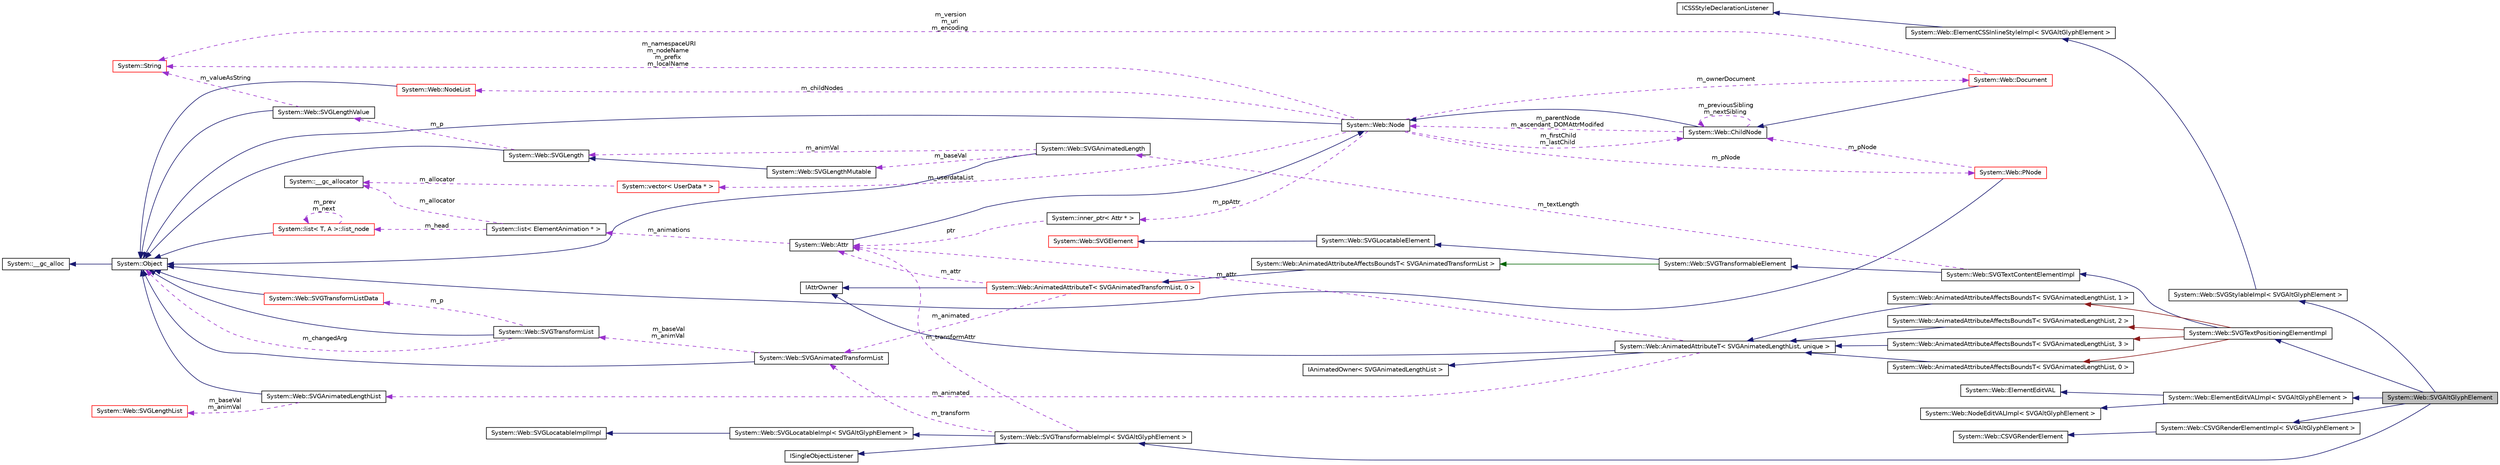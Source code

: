 digraph G
{
  edge [fontname="Helvetica",fontsize="10",labelfontname="Helvetica",labelfontsize="10"];
  node [fontname="Helvetica",fontsize="10",shape=record];
  rankdir="LR";
  Node1 [label="System::Web::SVGAltGlyphElement",height=0.2,width=0.4,color="black", fillcolor="grey75", style="filled" fontcolor="black"];
  Node2 -> Node1 [dir="back",color="midnightblue",fontsize="10",style="solid",fontname="Helvetica"];
  Node2 [label="System::Web::SVGTextPositioningElementImpl",height=0.2,width=0.4,color="black", fillcolor="white", style="filled",URL="$class_system_1_1_web_1_1_s_v_g_text_positioning_element_impl.html"];
  Node3 -> Node2 [dir="back",color="midnightblue",fontsize="10",style="solid",fontname="Helvetica"];
  Node3 [label="System::Web::SVGTextContentElementImpl",height=0.2,width=0.4,color="black", fillcolor="white", style="filled",URL="$class_system_1_1_web_1_1_s_v_g_text_content_element_impl.html"];
  Node4 -> Node3 [dir="back",color="midnightblue",fontsize="10",style="solid",fontname="Helvetica"];
  Node4 [label="System::Web::SVGTransformableElement",height=0.2,width=0.4,color="black", fillcolor="white", style="filled",URL="$class_system_1_1_web_1_1_s_v_g_transformable_element.html"];
  Node5 -> Node4 [dir="back",color="midnightblue",fontsize="10",style="solid",fontname="Helvetica"];
  Node5 [label="System::Web::SVGLocatableElement",height=0.2,width=0.4,color="black", fillcolor="white", style="filled",URL="$class_system_1_1_web_1_1_s_v_g_locatable_element.html"];
  Node6 -> Node5 [dir="back",color="midnightblue",fontsize="10",style="solid",fontname="Helvetica"];
  Node6 [label="System::Web::SVGElement",height=0.2,width=0.4,color="red", fillcolor="white", style="filled",URL="$class_system_1_1_web_1_1_s_v_g_element.html"];
  Node7 -> Node4 [dir="back",color="darkgreen",fontsize="10",style="solid",fontname="Helvetica"];
  Node7 [label="System::Web::AnimatedAttributeAffectsBoundsT\< SVGAnimatedTransformList \>",height=0.2,width=0.4,color="black", fillcolor="white", style="filled",URL="$class_system_1_1_web_1_1_animated_attribute_affects_bounds_t.html"];
  Node8 -> Node7 [dir="back",color="midnightblue",fontsize="10",style="solid",fontname="Helvetica"];
  Node8 [label="System::Web::AnimatedAttributeT\< SVGAnimatedTransformList, 0 \>",height=0.2,width=0.4,color="red", fillcolor="white", style="filled",URL="$class_system_1_1_web_1_1_animated_attribute_t.html"];
  Node9 -> Node8 [dir="back",color="midnightblue",fontsize="10",style="solid",fontname="Helvetica"];
  Node9 [label="IAttrOwner",height=0.2,width=0.4,color="black", fillcolor="white", style="filled",URL="$class_i_attr_owner.html"];
  Node10 -> Node8 [dir="back",color="darkorchid3",fontsize="10",style="dashed",label=" m_animated" ,fontname="Helvetica"];
  Node10 [label="System::Web::SVGAnimatedTransformList",height=0.2,width=0.4,color="black", fillcolor="white", style="filled",URL="$class_system_1_1_web_1_1_s_v_g_animated_transform_list.html"];
  Node11 -> Node10 [dir="back",color="midnightblue",fontsize="10",style="solid",fontname="Helvetica"];
  Node11 [label="System::Object",height=0.2,width=0.4,color="black", fillcolor="white", style="filled",URL="$class_system_1_1_object.html"];
  Node12 -> Node11 [dir="back",color="midnightblue",fontsize="10",style="solid",fontname="Helvetica"];
  Node12 [label="System::__gc_alloc",height=0.2,width=0.4,color="black", fillcolor="white", style="filled",URL="$class_system_1_1____gc__alloc.html"];
  Node13 -> Node10 [dir="back",color="darkorchid3",fontsize="10",style="dashed",label=" m_baseVal\nm_animVal" ,fontname="Helvetica"];
  Node13 [label="System::Web::SVGTransformList",height=0.2,width=0.4,color="black", fillcolor="white", style="filled",URL="$class_system_1_1_web_1_1_s_v_g_transform_list.html"];
  Node11 -> Node13 [dir="back",color="midnightblue",fontsize="10",style="solid",fontname="Helvetica"];
  Node14 -> Node13 [dir="back",color="darkorchid3",fontsize="10",style="dashed",label=" m_p" ,fontname="Helvetica"];
  Node14 [label="System::Web::SVGTransformListData",height=0.2,width=0.4,color="red", fillcolor="white", style="filled",URL="$class_system_1_1_web_1_1_s_v_g_transform_list_data.html"];
  Node11 -> Node14 [dir="back",color="midnightblue",fontsize="10",style="solid",fontname="Helvetica"];
  Node11 -> Node13 [dir="back",color="darkorchid3",fontsize="10",style="dashed",label=" m_changedArg" ,fontname="Helvetica"];
  Node15 -> Node8 [dir="back",color="darkorchid3",fontsize="10",style="dashed",label=" m_attr" ,fontname="Helvetica"];
  Node15 [label="System::Web::Attr",height=0.2,width=0.4,color="black", fillcolor="white", style="filled",URL="$class_system_1_1_web_1_1_attr.html"];
  Node16 -> Node15 [dir="back",color="midnightblue",fontsize="10",style="solid",fontname="Helvetica"];
  Node16 [label="System::Web::Node",height=0.2,width=0.4,color="black", fillcolor="white", style="filled",URL="$class_system_1_1_web_1_1_node.html"];
  Node11 -> Node16 [dir="back",color="midnightblue",fontsize="10",style="solid",fontname="Helvetica"];
  Node17 -> Node16 [dir="back",color="darkorchid3",fontsize="10",style="dashed",label=" m_childNodes" ,fontname="Helvetica"];
  Node17 [label="System::Web::NodeList",height=0.2,width=0.4,color="red", fillcolor="white", style="filled",URL="$class_system_1_1_web_1_1_node_list.html"];
  Node11 -> Node17 [dir="back",color="midnightblue",fontsize="10",style="solid",fontname="Helvetica"];
  Node18 -> Node16 [dir="back",color="darkorchid3",fontsize="10",style="dashed",label=" m_ownerDocument" ,fontname="Helvetica"];
  Node18 [label="System::Web::Document",height=0.2,width=0.4,color="red", fillcolor="white", style="filled",URL="$class_system_1_1_web_1_1_document.html"];
  Node19 -> Node18 [dir="back",color="midnightblue",fontsize="10",style="solid",fontname="Helvetica"];
  Node19 [label="System::Web::ChildNode",height=0.2,width=0.4,color="black", fillcolor="white", style="filled",URL="$class_system_1_1_web_1_1_child_node.html"];
  Node16 -> Node19 [dir="back",color="midnightblue",fontsize="10",style="solid",fontname="Helvetica"];
  Node16 -> Node19 [dir="back",color="darkorchid3",fontsize="10",style="dashed",label=" m_parentNode\nm_ascendant_DOMAttrModifed" ,fontname="Helvetica"];
  Node19 -> Node19 [dir="back",color="darkorchid3",fontsize="10",style="dashed",label=" m_previousSibling\nm_nextSibling" ,fontname="Helvetica"];
  Node20 -> Node18 [dir="back",color="darkorchid3",fontsize="10",style="dashed",label=" m_version\nm_uri\nm_encoding" ,fontname="Helvetica"];
  Node20 [label="System::String",height=0.2,width=0.4,color="red", fillcolor="white", style="filled",URL="$class_system_1_1_string.html"];
  Node20 -> Node16 [dir="back",color="darkorchid3",fontsize="10",style="dashed",label=" m_namespaceURI\nm_nodeName\nm_prefix\nm_localName" ,fontname="Helvetica"];
  Node21 -> Node16 [dir="back",color="darkorchid3",fontsize="10",style="dashed",label=" m_pNode" ,fontname="Helvetica"];
  Node21 [label="System::Web::PNode",height=0.2,width=0.4,color="red", fillcolor="white", style="filled",URL="$class_system_1_1_web_1_1_p_node.html"];
  Node11 -> Node21 [dir="back",color="midnightblue",fontsize="10",style="solid",fontname="Helvetica"];
  Node19 -> Node21 [dir="back",color="darkorchid3",fontsize="10",style="dashed",label=" m_pNode" ,fontname="Helvetica"];
  Node19 -> Node16 [dir="back",color="darkorchid3",fontsize="10",style="dashed",label=" m_firstChild\nm_lastChild" ,fontname="Helvetica"];
  Node22 -> Node16 [dir="back",color="darkorchid3",fontsize="10",style="dashed",label=" m_userdataList" ,fontname="Helvetica"];
  Node22 [label="System::vector\< UserData * \>",height=0.2,width=0.4,color="red", fillcolor="white", style="filled",URL="$class_system_1_1vector.html"];
  Node23 -> Node22 [dir="back",color="darkorchid3",fontsize="10",style="dashed",label=" m_allocator" ,fontname="Helvetica"];
  Node23 [label="System::__gc_allocator",height=0.2,width=0.4,color="black", fillcolor="white", style="filled",URL="$class_system_1_1____gc__allocator.html"];
  Node24 -> Node16 [dir="back",color="darkorchid3",fontsize="10",style="dashed",label=" m_ppAttr" ,fontname="Helvetica"];
  Node24 [label="System::inner_ptr\< Attr * \>",height=0.2,width=0.4,color="black", fillcolor="white", style="filled",URL="$class_system_1_1inner__ptr.html"];
  Node15 -> Node24 [dir="back",color="darkorchid3",fontsize="10",style="dashed",label=" ptr" ,fontname="Helvetica"];
  Node25 -> Node15 [dir="back",color="darkorchid3",fontsize="10",style="dashed",label=" m_animations" ,fontname="Helvetica"];
  Node25 [label="System::list\< ElementAnimation * \>",height=0.2,width=0.4,color="black", fillcolor="white", style="filled",URL="$class_system_1_1list.html"];
  Node23 -> Node25 [dir="back",color="darkorchid3",fontsize="10",style="dashed",label=" m_allocator" ,fontname="Helvetica"];
  Node26 -> Node25 [dir="back",color="darkorchid3",fontsize="10",style="dashed",label=" m_head" ,fontname="Helvetica"];
  Node26 [label="System::list\< T, A \>::list_node",height=0.2,width=0.4,color="red", fillcolor="white", style="filled",URL="$class_system_1_1list_1_1list__node.html"];
  Node11 -> Node26 [dir="back",color="midnightblue",fontsize="10",style="solid",fontname="Helvetica"];
  Node26 -> Node26 [dir="back",color="darkorchid3",fontsize="10",style="dashed",label=" m_prev\nm_next" ,fontname="Helvetica"];
  Node27 -> Node3 [dir="back",color="darkorchid3",fontsize="10",style="dashed",label=" m_textLength" ,fontname="Helvetica"];
  Node27 [label="System::Web::SVGAnimatedLength",height=0.2,width=0.4,color="black", fillcolor="white", style="filled",URL="$class_system_1_1_web_1_1_s_v_g_animated_length.html"];
  Node11 -> Node27 [dir="back",color="midnightblue",fontsize="10",style="solid",fontname="Helvetica"];
  Node28 -> Node27 [dir="back",color="darkorchid3",fontsize="10",style="dashed",label=" m_animVal" ,fontname="Helvetica"];
  Node28 [label="System::Web::SVGLength",height=0.2,width=0.4,color="black", fillcolor="white", style="filled",URL="$class_system_1_1_web_1_1_s_v_g_length.html"];
  Node11 -> Node28 [dir="back",color="midnightblue",fontsize="10",style="solid",fontname="Helvetica"];
  Node29 -> Node28 [dir="back",color="darkorchid3",fontsize="10",style="dashed",label=" m_p" ,fontname="Helvetica"];
  Node29 [label="System::Web::SVGLengthValue",height=0.2,width=0.4,color="black", fillcolor="white", style="filled",URL="$class_system_1_1_web_1_1_s_v_g_length_value.html"];
  Node11 -> Node29 [dir="back",color="midnightblue",fontsize="10",style="solid",fontname="Helvetica"];
  Node20 -> Node29 [dir="back",color="darkorchid3",fontsize="10",style="dashed",label=" m_valueAsString" ,fontname="Helvetica"];
  Node30 -> Node27 [dir="back",color="darkorchid3",fontsize="10",style="dashed",label=" m_baseVal" ,fontname="Helvetica"];
  Node30 [label="System::Web::SVGLengthMutable",height=0.2,width=0.4,color="black", fillcolor="white", style="filled",URL="$class_system_1_1_web_1_1_s_v_g_length_mutable.html"];
  Node28 -> Node30 [dir="back",color="midnightblue",fontsize="10",style="solid",fontname="Helvetica"];
  Node31 -> Node2 [dir="back",color="firebrick4",fontsize="10",style="solid",fontname="Helvetica"];
  Node31 [label="System::Web::AnimatedAttributeAffectsBoundsT\< SVGAnimatedLengthList, 0 \>",height=0.2,width=0.4,color="black", fillcolor="white", style="filled",URL="$class_system_1_1_web_1_1_animated_attribute_affects_bounds_t.html"];
  Node32 -> Node31 [dir="back",color="midnightblue",fontsize="10",style="solid",fontname="Helvetica"];
  Node32 [label="System::Web::AnimatedAttributeT\< SVGAnimatedLengthList, unique \>",height=0.2,width=0.4,color="black", fillcolor="white", style="filled",URL="$class_system_1_1_web_1_1_animated_attribute_t.html"];
  Node9 -> Node32 [dir="back",color="midnightblue",fontsize="10",style="solid",fontname="Helvetica"];
  Node33 -> Node32 [dir="back",color="midnightblue",fontsize="10",style="solid",fontname="Helvetica"];
  Node33 [label="IAnimatedOwner\< SVGAnimatedLengthList \>",height=0.2,width=0.4,color="black", fillcolor="white", style="filled",URL="$class_i_animated_owner.html"];
  Node15 -> Node32 [dir="back",color="darkorchid3",fontsize="10",style="dashed",label=" m_attr" ,fontname="Helvetica"];
  Node34 -> Node32 [dir="back",color="darkorchid3",fontsize="10",style="dashed",label=" m_animated" ,fontname="Helvetica"];
  Node34 [label="System::Web::SVGAnimatedLengthList",height=0.2,width=0.4,color="black", fillcolor="white", style="filled",URL="$class_system_1_1_web_1_1_s_v_g_animated_length_list.html"];
  Node11 -> Node34 [dir="back",color="midnightblue",fontsize="10",style="solid",fontname="Helvetica"];
  Node35 -> Node34 [dir="back",color="darkorchid3",fontsize="10",style="dashed",label=" m_baseVal\nm_animVal" ,fontname="Helvetica"];
  Node35 [label="System::Web::SVGLengthList",height=0.2,width=0.4,color="red", fillcolor="white", style="filled",URL="$class_system_1_1_web_1_1_s_v_g_length_list.html"];
  Node36 -> Node2 [dir="back",color="firebrick4",fontsize="10",style="solid",fontname="Helvetica"];
  Node36 [label="System::Web::AnimatedAttributeAffectsBoundsT\< SVGAnimatedLengthList, 1 \>",height=0.2,width=0.4,color="black", fillcolor="white", style="filled",URL="$class_system_1_1_web_1_1_animated_attribute_affects_bounds_t.html"];
  Node32 -> Node36 [dir="back",color="midnightblue",fontsize="10",style="solid",fontname="Helvetica"];
  Node37 -> Node2 [dir="back",color="firebrick4",fontsize="10",style="solid",fontname="Helvetica"];
  Node37 [label="System::Web::AnimatedAttributeAffectsBoundsT\< SVGAnimatedLengthList, 2 \>",height=0.2,width=0.4,color="black", fillcolor="white", style="filled",URL="$class_system_1_1_web_1_1_animated_attribute_affects_bounds_t.html"];
  Node32 -> Node37 [dir="back",color="midnightblue",fontsize="10",style="solid",fontname="Helvetica"];
  Node38 -> Node2 [dir="back",color="firebrick4",fontsize="10",style="solid",fontname="Helvetica"];
  Node38 [label="System::Web::AnimatedAttributeAffectsBoundsT\< SVGAnimatedLengthList, 3 \>",height=0.2,width=0.4,color="black", fillcolor="white", style="filled",URL="$class_system_1_1_web_1_1_animated_attribute_affects_bounds_t.html"];
  Node32 -> Node38 [dir="back",color="midnightblue",fontsize="10",style="solid",fontname="Helvetica"];
  Node39 -> Node1 [dir="back",color="midnightblue",fontsize="10",style="solid",fontname="Helvetica"];
  Node39 [label="System::Web::SVGTransformableImpl\< SVGAltGlyphElement \>",height=0.2,width=0.4,color="black", fillcolor="white", style="filled",URL="$class_system_1_1_web_1_1_s_v_g_transformable_impl.html"];
  Node40 -> Node39 [dir="back",color="midnightblue",fontsize="10",style="solid",fontname="Helvetica"];
  Node40 [label="System::Web::SVGLocatableImpl\< SVGAltGlyphElement \>",height=0.2,width=0.4,color="black", fillcolor="white", style="filled",URL="$class_system_1_1_web_1_1_s_v_g_locatable_impl.html"];
  Node41 -> Node40 [dir="back",color="midnightblue",fontsize="10",style="solid",fontname="Helvetica"];
  Node41 [label="System::Web::SVGLocatableImplImpl",height=0.2,width=0.4,color="black", fillcolor="white", style="filled",URL="$class_system_1_1_web_1_1_s_v_g_locatable_impl_impl.html"];
  Node42 -> Node39 [dir="back",color="midnightblue",fontsize="10",style="solid",fontname="Helvetica"];
  Node42 [label="ISingleObjectListener",height=0.2,width=0.4,color="black", fillcolor="white", style="filled",URL="$class_i_single_object_listener.html"];
  Node10 -> Node39 [dir="back",color="darkorchid3",fontsize="10",style="dashed",label=" m_transform" ,fontname="Helvetica"];
  Node15 -> Node39 [dir="back",color="darkorchid3",fontsize="10",style="dashed",label=" m_transformAttr" ,fontname="Helvetica"];
  Node43 -> Node1 [dir="back",color="midnightblue",fontsize="10",style="solid",fontname="Helvetica"];
  Node43 [label="System::Web::SVGStylableImpl\< SVGAltGlyphElement \>",height=0.2,width=0.4,color="black", fillcolor="white", style="filled",URL="$class_system_1_1_web_1_1_s_v_g_stylable_impl.html"];
  Node44 -> Node43 [dir="back",color="midnightblue",fontsize="10",style="solid",fontname="Helvetica"];
  Node44 [label="System::Web::ElementCSSInlineStyleImpl\< SVGAltGlyphElement \>",height=0.2,width=0.4,color="black", fillcolor="white", style="filled",URL="$class_system_1_1_web_1_1_element_c_s_s_inline_style_impl.html"];
  Node45 -> Node44 [dir="back",color="midnightblue",fontsize="10",style="solid",fontname="Helvetica"];
  Node45 [label="ICSSStyleDeclarationListener",height=0.2,width=0.4,color="black", fillcolor="white", style="filled",URL="$class_i_c_s_s_style_declaration_listener.html"];
  Node46 -> Node1 [dir="back",color="midnightblue",fontsize="10",style="solid",fontname="Helvetica"];
  Node46 [label="System::Web::ElementEditVALImpl\< SVGAltGlyphElement \>",height=0.2,width=0.4,color="black", fillcolor="white", style="filled",URL="$class_system_1_1_web_1_1_element_edit_v_a_l_impl.html"];
  Node47 -> Node46 [dir="back",color="midnightblue",fontsize="10",style="solid",fontname="Helvetica"];
  Node47 [label="System::Web::NodeEditVALImpl\< SVGAltGlyphElement \>",height=0.2,width=0.4,color="black", fillcolor="white", style="filled",URL="$class_system_1_1_web_1_1_node_edit_v_a_l_impl.html"];
  Node48 -> Node46 [dir="back",color="midnightblue",fontsize="10",style="solid",fontname="Helvetica"];
  Node48 [label="System::Web::ElementEditVAL",height=0.2,width=0.4,color="black", fillcolor="white", style="filled",URL="$class_system_1_1_web_1_1_element_edit_v_a_l.html"];
  Node49 -> Node1 [dir="back",color="midnightblue",fontsize="10",style="solid",fontname="Helvetica"];
  Node49 [label="System::Web::CSVGRenderElementImpl\< SVGAltGlyphElement \>",height=0.2,width=0.4,color="black", fillcolor="white", style="filled",URL="$class_system_1_1_web_1_1_c_s_v_g_render_element_impl.html"];
  Node50 -> Node49 [dir="back",color="midnightblue",fontsize="10",style="solid",fontname="Helvetica"];
  Node50 [label="System::Web::CSVGRenderElement",height=0.2,width=0.4,color="black", fillcolor="white", style="filled",URL="$class_system_1_1_web_1_1_c_s_v_g_render_element.html"];
}
